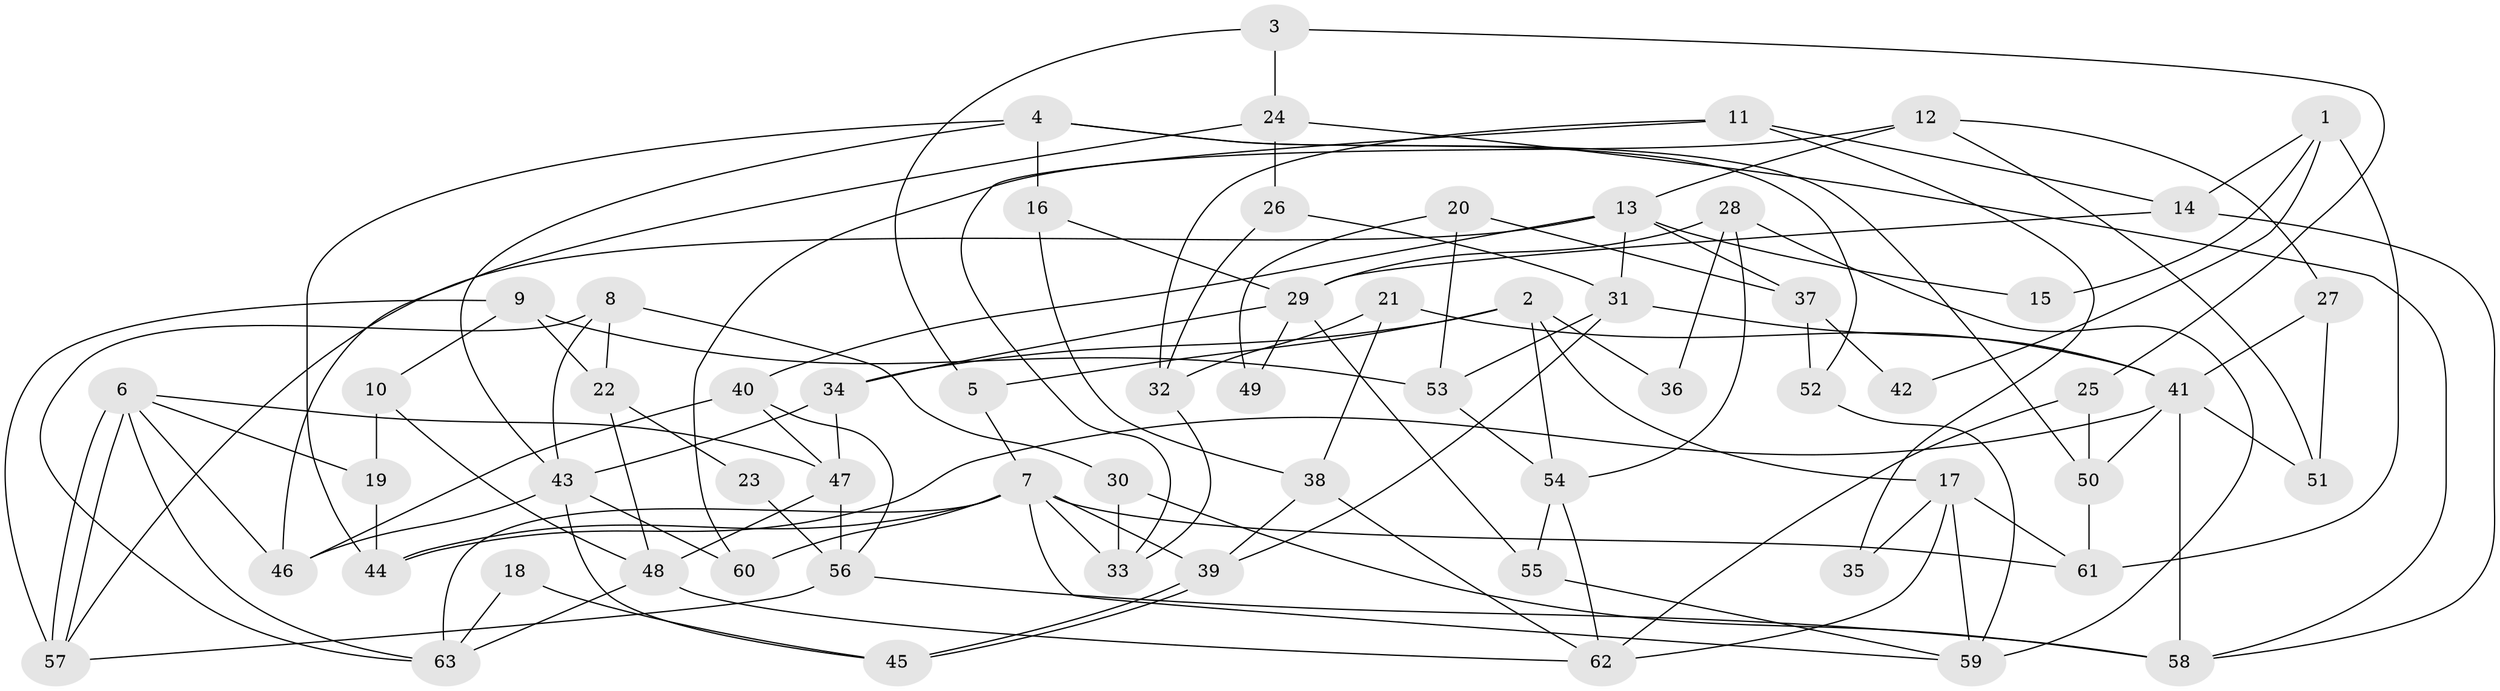 // coarse degree distribution, {6: 0.20454545454545456, 5: 0.11363636363636363, 4: 0.2727272727272727, 10: 0.022727272727272728, 3: 0.1590909090909091, 2: 0.09090909090909091, 7: 0.09090909090909091, 8: 0.045454545454545456}
// Generated by graph-tools (version 1.1) at 2025/23/03/03/25 07:23:59]
// undirected, 63 vertices, 126 edges
graph export_dot {
graph [start="1"]
  node [color=gray90,style=filled];
  1;
  2;
  3;
  4;
  5;
  6;
  7;
  8;
  9;
  10;
  11;
  12;
  13;
  14;
  15;
  16;
  17;
  18;
  19;
  20;
  21;
  22;
  23;
  24;
  25;
  26;
  27;
  28;
  29;
  30;
  31;
  32;
  33;
  34;
  35;
  36;
  37;
  38;
  39;
  40;
  41;
  42;
  43;
  44;
  45;
  46;
  47;
  48;
  49;
  50;
  51;
  52;
  53;
  54;
  55;
  56;
  57;
  58;
  59;
  60;
  61;
  62;
  63;
  1 -- 14;
  1 -- 61;
  1 -- 15;
  1 -- 42;
  2 -- 5;
  2 -- 17;
  2 -- 34;
  2 -- 36;
  2 -- 54;
  3 -- 25;
  3 -- 24;
  3 -- 5;
  4 -- 16;
  4 -- 44;
  4 -- 43;
  4 -- 50;
  4 -- 52;
  5 -- 7;
  6 -- 46;
  6 -- 57;
  6 -- 57;
  6 -- 19;
  6 -- 47;
  6 -- 63;
  7 -- 33;
  7 -- 63;
  7 -- 39;
  7 -- 44;
  7 -- 59;
  7 -- 60;
  7 -- 61;
  8 -- 63;
  8 -- 43;
  8 -- 22;
  8 -- 30;
  9 -- 22;
  9 -- 57;
  9 -- 10;
  9 -- 53;
  10 -- 19;
  10 -- 48;
  11 -- 33;
  11 -- 32;
  11 -- 14;
  11 -- 35;
  12 -- 13;
  12 -- 60;
  12 -- 27;
  12 -- 51;
  13 -- 57;
  13 -- 31;
  13 -- 15;
  13 -- 37;
  13 -- 40;
  14 -- 29;
  14 -- 58;
  16 -- 29;
  16 -- 38;
  17 -- 62;
  17 -- 61;
  17 -- 35;
  17 -- 59;
  18 -- 63;
  18 -- 45;
  19 -- 44;
  20 -- 53;
  20 -- 37;
  20 -- 49;
  21 -- 38;
  21 -- 41;
  21 -- 32;
  22 -- 48;
  22 -- 23;
  23 -- 56;
  24 -- 58;
  24 -- 46;
  24 -- 26;
  25 -- 62;
  25 -- 50;
  26 -- 31;
  26 -- 32;
  27 -- 41;
  27 -- 51;
  28 -- 54;
  28 -- 59;
  28 -- 29;
  28 -- 36;
  29 -- 34;
  29 -- 49;
  29 -- 55;
  30 -- 58;
  30 -- 33;
  31 -- 53;
  31 -- 39;
  31 -- 41;
  32 -- 33;
  34 -- 47;
  34 -- 43;
  37 -- 52;
  37 -- 42;
  38 -- 39;
  38 -- 62;
  39 -- 45;
  39 -- 45;
  40 -- 47;
  40 -- 46;
  40 -- 56;
  41 -- 51;
  41 -- 44;
  41 -- 50;
  41 -- 58;
  43 -- 45;
  43 -- 46;
  43 -- 60;
  47 -- 56;
  47 -- 48;
  48 -- 62;
  48 -- 63;
  50 -- 61;
  52 -- 59;
  53 -- 54;
  54 -- 55;
  54 -- 62;
  55 -- 59;
  56 -- 58;
  56 -- 57;
}

